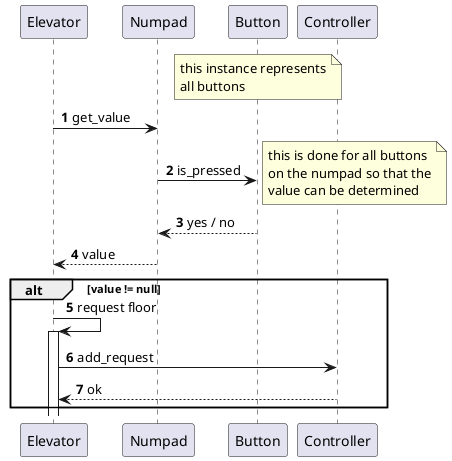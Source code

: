 @startuml
autonumber

participant Elevator as E
participant Numpad as N
participant Button as B
participant Controller as C

note over B
this instance represents
all buttons
end note

E		->		N:		get_value
N		->		B:		is_pressed
note right
this is done for all buttons
on the numpad so that the
value can be determined
end note
B		-->		N:		yes / no
N		-->		E:		value
alt value != null
E		->		E:		request floor
activate E #ffffffff
E		->		C:		add_request
C		-->		E:		ok
end

@enduml